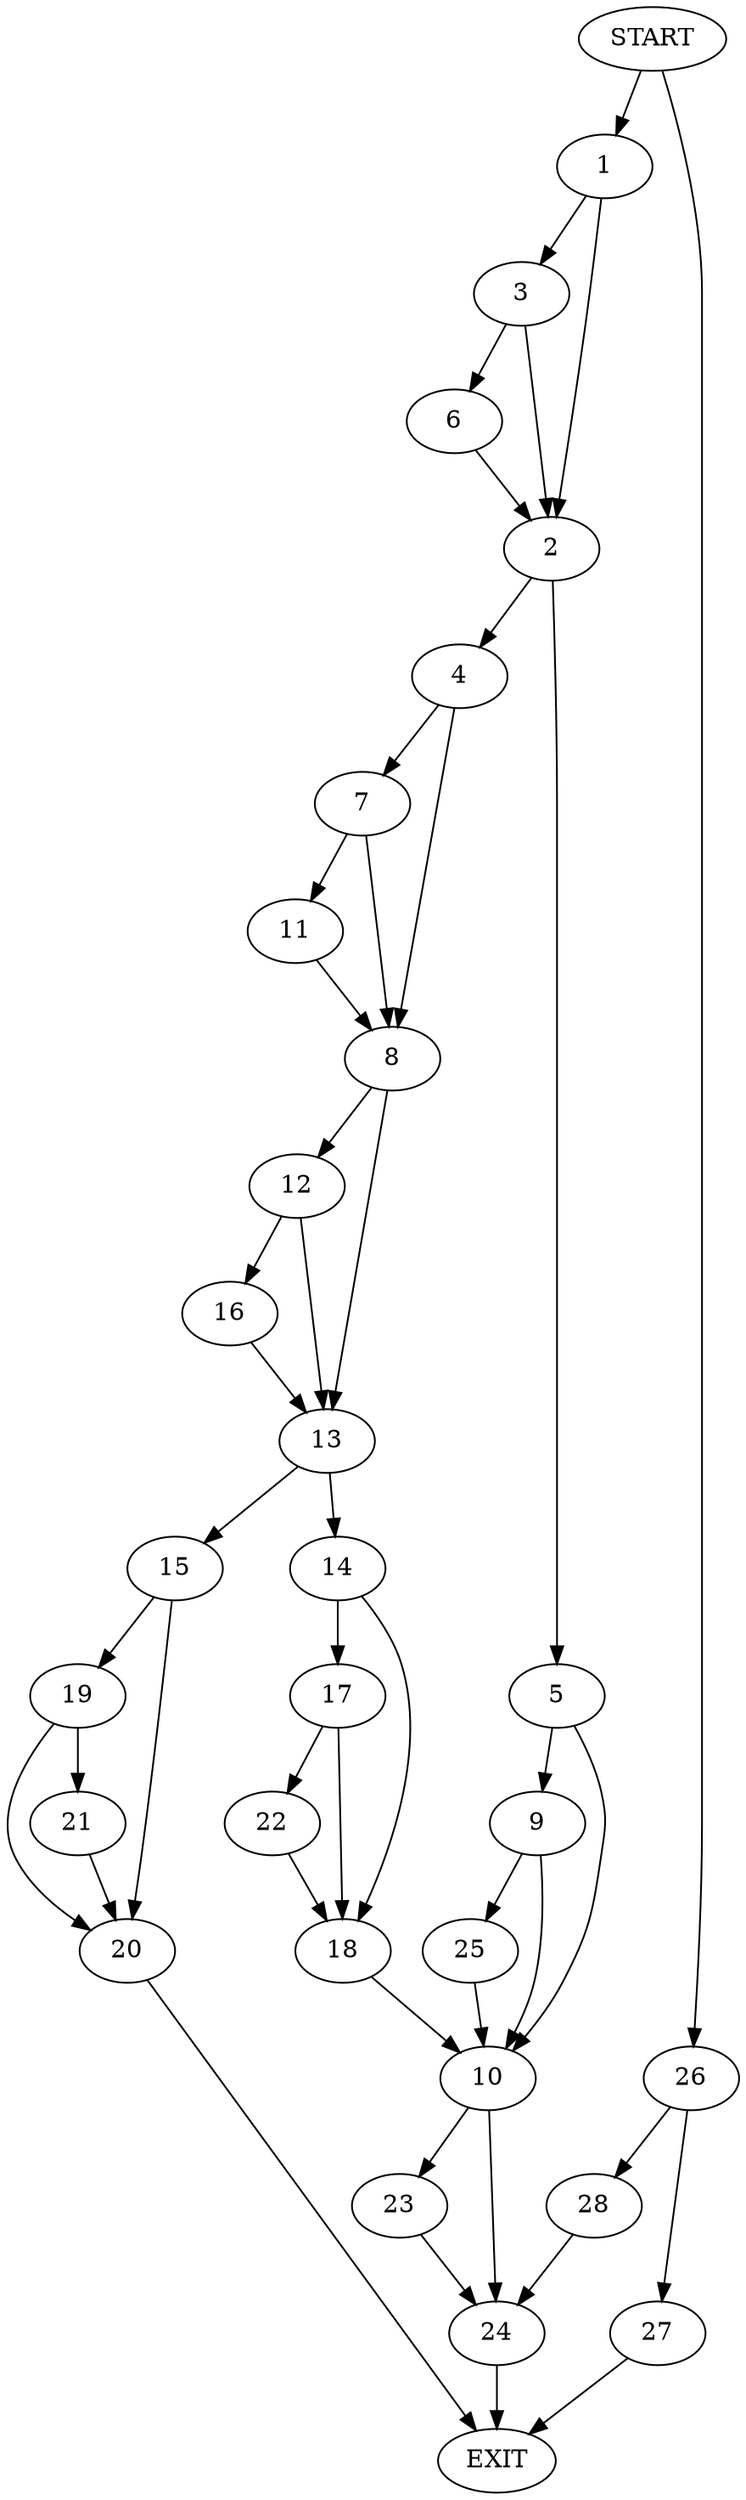 digraph {
0 [label="START"]
29 [label="EXIT"]
0 -> 1
1 -> 2
1 -> 3
2 -> 4
2 -> 5
3 -> 6
3 -> 2
6 -> 2
4 -> 7
4 -> 8
5 -> 9
5 -> 10
7 -> 11
7 -> 8
8 -> 12
8 -> 13
11 -> 8
13 -> 14
13 -> 15
12 -> 16
12 -> 13
16 -> 13
14 -> 17
14 -> 18
15 -> 19
15 -> 20
20 -> 29
19 -> 21
19 -> 20
21 -> 20
18 -> 10
17 -> 22
17 -> 18
22 -> 18
10 -> 23
10 -> 24
9 -> 25
9 -> 10
25 -> 10
23 -> 24
24 -> 29
0 -> 26
26 -> 27
26 -> 28
27 -> 29
28 -> 24
}
